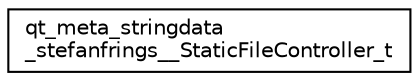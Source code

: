 digraph "Graphical Class Hierarchy"
{
  edge [fontname="Helvetica",fontsize="10",labelfontname="Helvetica",labelfontsize="10"];
  node [fontname="Helvetica",fontsize="10",shape=record];
  rankdir="LR";
  Node0 [label="qt_meta_stringdata\l_stefanfrings__StaticFileController_t",height=0.2,width=0.4,color="black", fillcolor="white", style="filled",URL="$structqt__meta__stringdata__stefanfrings_____static_file_controller__t.html"];
}
